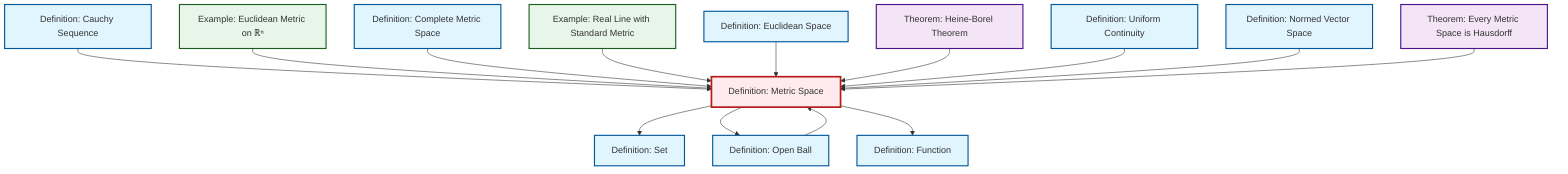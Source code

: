 graph TD
    classDef definition fill:#e1f5fe,stroke:#01579b,stroke-width:2px
    classDef theorem fill:#f3e5f5,stroke:#4a148c,stroke-width:2px
    classDef axiom fill:#fff3e0,stroke:#e65100,stroke-width:2px
    classDef example fill:#e8f5e9,stroke:#1b5e20,stroke-width:2px
    classDef current fill:#ffebee,stroke:#b71c1c,stroke-width:3px
    def-metric-space["Definition: Metric Space"]:::definition
    def-set["Definition: Set"]:::definition
    ex-real-line-metric["Example: Real Line with Standard Metric"]:::example
    ex-euclidean-metric["Example: Euclidean Metric on ℝⁿ"]:::example
    def-uniform-continuity["Definition: Uniform Continuity"]:::definition
    thm-heine-borel["Theorem: Heine-Borel Theorem"]:::theorem
    def-normed-vector-space["Definition: Normed Vector Space"]:::definition
    def-cauchy-sequence["Definition: Cauchy Sequence"]:::definition
    def-complete-metric-space["Definition: Complete Metric Space"]:::definition
    thm-metric-hausdorff["Theorem: Every Metric Space is Hausdorff"]:::theorem
    def-open-ball["Definition: Open Ball"]:::definition
    def-euclidean-space["Definition: Euclidean Space"]:::definition
    def-function["Definition: Function"]:::definition
    def-cauchy-sequence --> def-metric-space
    def-metric-space --> def-set
    ex-euclidean-metric --> def-metric-space
    def-metric-space --> def-open-ball
    def-complete-metric-space --> def-metric-space
    ex-real-line-metric --> def-metric-space
    def-euclidean-space --> def-metric-space
    thm-heine-borel --> def-metric-space
    def-metric-space --> def-function
    def-uniform-continuity --> def-metric-space
    def-open-ball --> def-metric-space
    def-normed-vector-space --> def-metric-space
    thm-metric-hausdorff --> def-metric-space
    class def-metric-space current